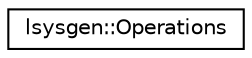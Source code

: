 digraph "Graphical Class Hierarchy"
{
 // LATEX_PDF_SIZE
  edge [fontname="Helvetica",fontsize="10",labelfontname="Helvetica",labelfontsize="10"];
  node [fontname="Helvetica",fontsize="10",shape=record];
  rankdir="LR";
  Node0 [label="lsysgen::Operations",height=0.2,width=0.4,color="black", fillcolor="white", style="filled",URL="$classlsysgen_1_1Operations.html",tooltip=" "];
}
